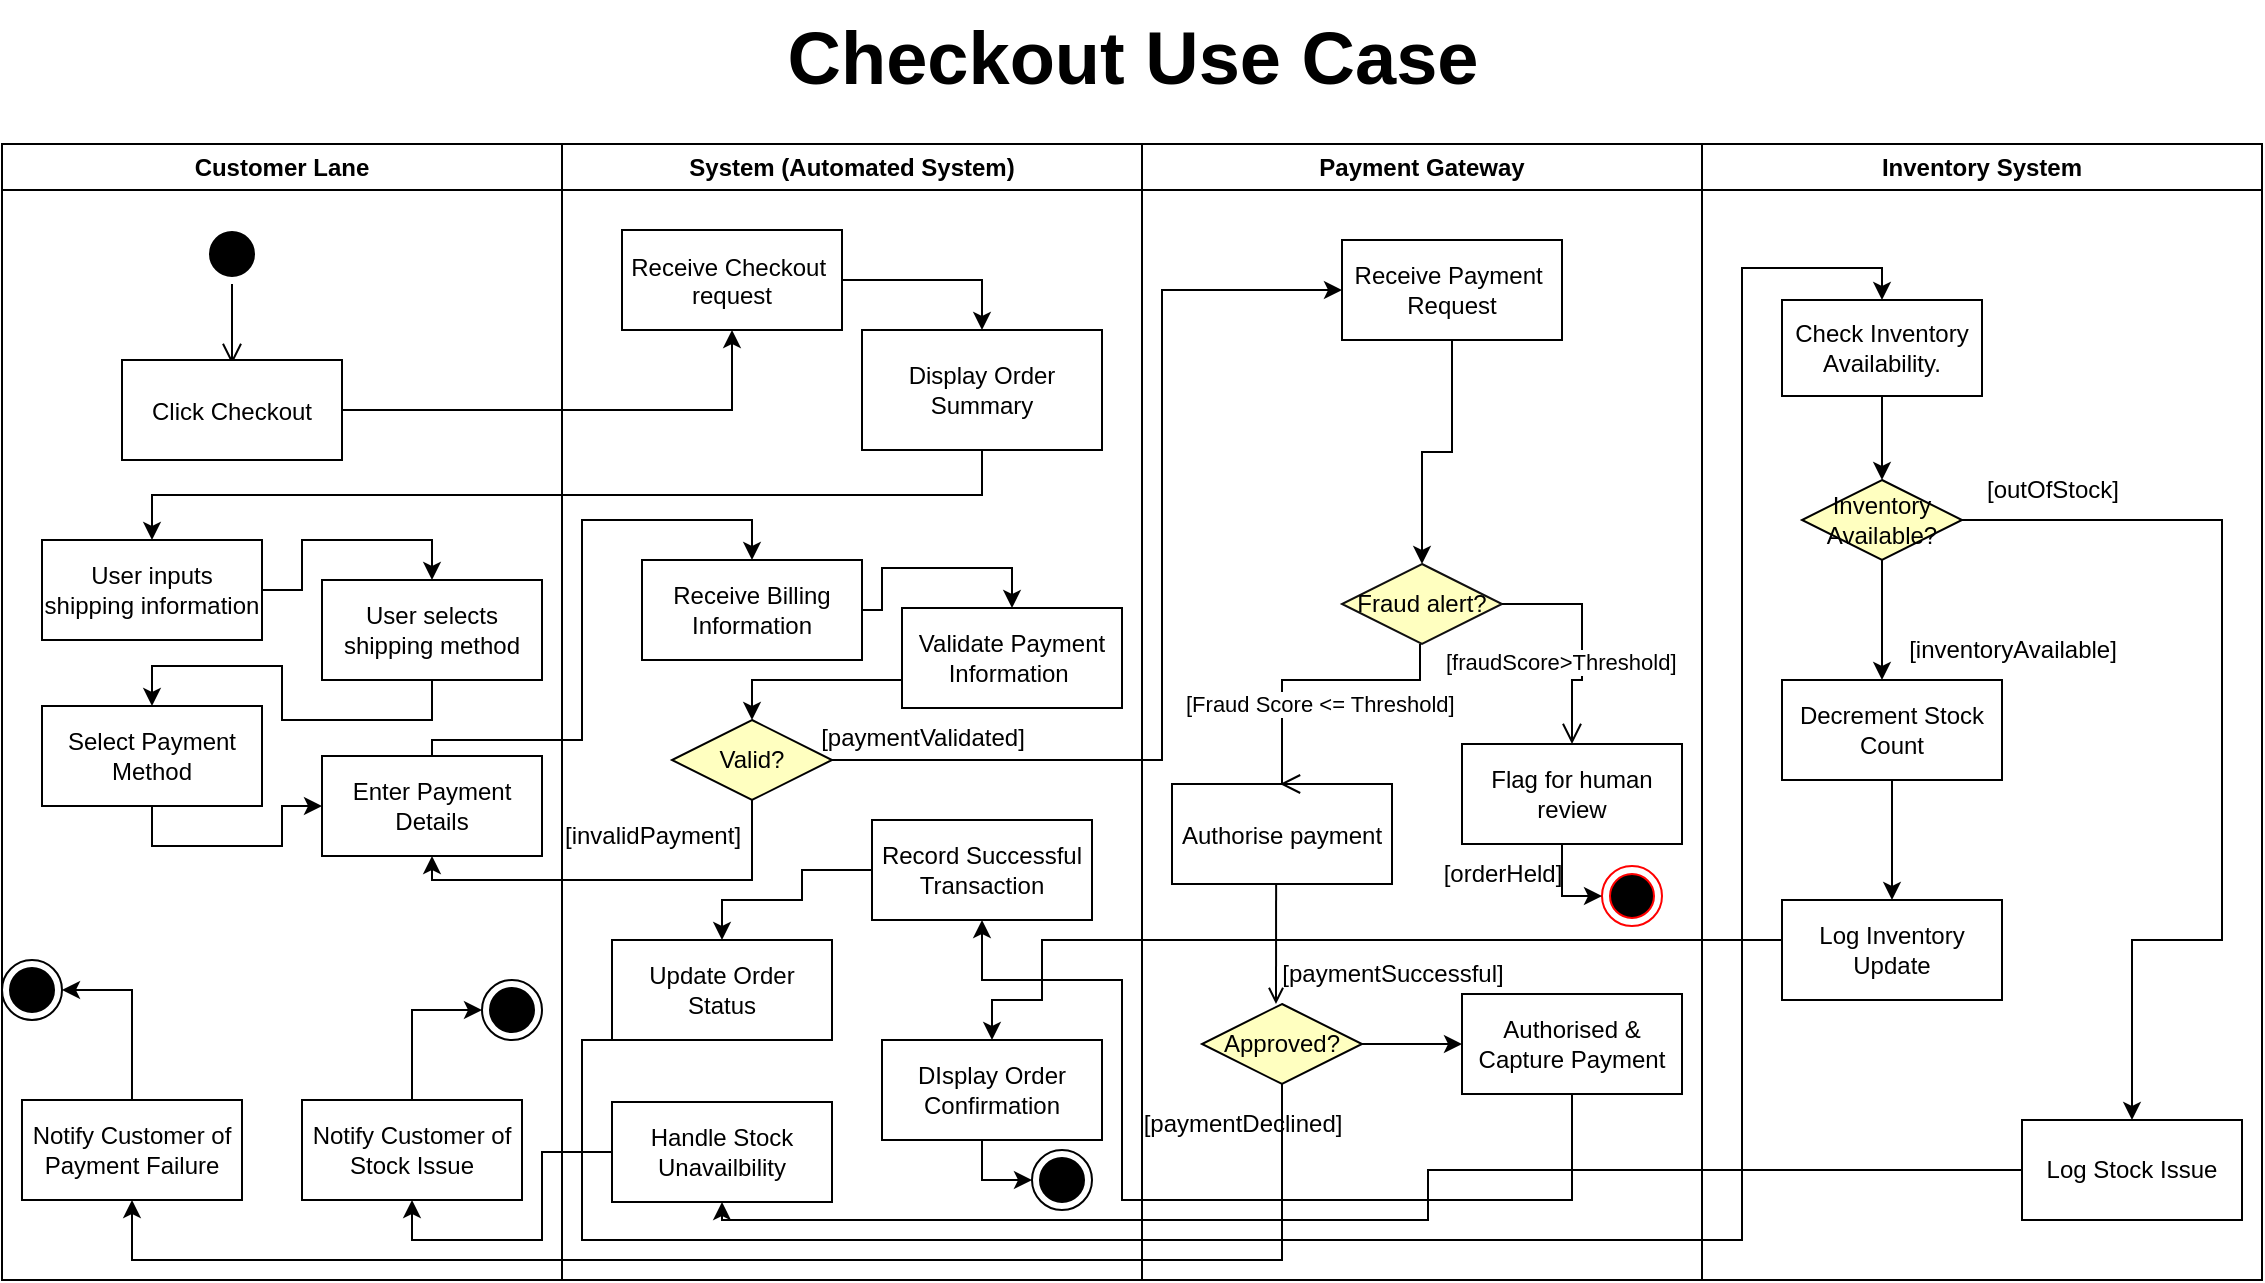 <mxfile version="27.0.3">
  <diagram name="Page-1" id="e7e014a7-5840-1c2e-5031-d8a46d1fe8dd">
    <mxGraphModel dx="757" dy="505" grid="1" gridSize="10" guides="1" tooltips="1" connect="1" arrows="1" fold="1" page="1" pageScale="1" pageWidth="1169" pageHeight="826" background="none" math="0" shadow="0">
      <root>
        <mxCell id="0" />
        <mxCell id="1" parent="0" />
        <mxCell id="2" value="Customer Lane" style="swimlane;whiteSpace=wrap" parent="1" vertex="1">
          <mxGeometry x="530" y="82" width="280" height="568" as="geometry" />
        </mxCell>
        <mxCell id="5" value="" style="ellipse;shape=startState;fillColor=#000000;strokeColor=#000000;" parent="2" vertex="1">
          <mxGeometry x="100" y="40" width="30" height="30" as="geometry" />
        </mxCell>
        <mxCell id="6" value="" style="edgeStyle=elbowEdgeStyle;elbow=horizontal;verticalAlign=bottom;endArrow=open;endSize=8;endFill=1;rounded=0" parent="2" source="5" edge="1">
          <mxGeometry x="100" y="40" as="geometry">
            <mxPoint x="115" y="110" as="targetPoint" />
          </mxGeometry>
        </mxCell>
        <mxCell id="8" value="Click Checkout" style="" parent="2" vertex="1">
          <mxGeometry x="60" y="108" width="110" height="50" as="geometry" />
        </mxCell>
        <mxCell id="v_kuO4fO8GXj2AwPMBaf-28" style="edgeStyle=orthogonalEdgeStyle;rounded=0;orthogonalLoop=1;jettySize=auto;html=1;exitX=1;exitY=0.5;exitDx=0;exitDy=0;entryX=0.5;entryY=0;entryDx=0;entryDy=0;" parent="2" source="v_kuO4fO8GXj2AwPMBaf-24" target="v_kuO4fO8GXj2AwPMBaf-27" edge="1">
          <mxGeometry relative="1" as="geometry" />
        </mxCell>
        <mxCell id="v_kuO4fO8GXj2AwPMBaf-24" value="User inputs shipping information" style="html=1;whiteSpace=wrap;" parent="2" vertex="1">
          <mxGeometry x="20" y="198" width="110" height="50" as="geometry" />
        </mxCell>
        <mxCell id="v_kuO4fO8GXj2AwPMBaf-30" style="edgeStyle=orthogonalEdgeStyle;rounded=0;orthogonalLoop=1;jettySize=auto;html=1;exitX=0.5;exitY=1;exitDx=0;exitDy=0;entryX=0.5;entryY=0;entryDx=0;entryDy=0;" parent="2" source="v_kuO4fO8GXj2AwPMBaf-27" target="v_kuO4fO8GXj2AwPMBaf-29" edge="1">
          <mxGeometry relative="1" as="geometry" />
        </mxCell>
        <mxCell id="v_kuO4fO8GXj2AwPMBaf-27" value="User selects shipping method" style="html=1;whiteSpace=wrap;" parent="2" vertex="1">
          <mxGeometry x="160" y="218" width="110" height="50" as="geometry" />
        </mxCell>
        <mxCell id="v_kuO4fO8GXj2AwPMBaf-34" style="edgeStyle=orthogonalEdgeStyle;rounded=0;orthogonalLoop=1;jettySize=auto;html=1;exitX=0.5;exitY=1;exitDx=0;exitDy=0;entryX=0;entryY=0.5;entryDx=0;entryDy=0;" parent="2" source="v_kuO4fO8GXj2AwPMBaf-29" target="v_kuO4fO8GXj2AwPMBaf-31" edge="1">
          <mxGeometry relative="1" as="geometry">
            <Array as="points">
              <mxPoint x="75" y="351" />
              <mxPoint x="140" y="351" />
              <mxPoint x="140" y="331" />
            </Array>
          </mxGeometry>
        </mxCell>
        <mxCell id="v_kuO4fO8GXj2AwPMBaf-29" value="Select Payment Method" style="html=1;whiteSpace=wrap;" parent="2" vertex="1">
          <mxGeometry x="20" y="281" width="110" height="50" as="geometry" />
        </mxCell>
        <mxCell id="v_kuO4fO8GXj2AwPMBaf-31" value="Enter Payment Details" style="html=1;whiteSpace=wrap;" parent="2" vertex="1">
          <mxGeometry x="160" y="306" width="110" height="50" as="geometry" />
        </mxCell>
        <mxCell id="5nKzo7GDHY4XBlp9TRnN-18" style="edgeStyle=orthogonalEdgeStyle;rounded=0;orthogonalLoop=1;jettySize=auto;html=1;exitX=0.5;exitY=0;exitDx=0;exitDy=0;entryX=1;entryY=0.5;entryDx=0;entryDy=0;" edge="1" parent="2" source="v_kuO4fO8GXj2AwPMBaf-70" target="v_kuO4fO8GXj2AwPMBaf-72">
          <mxGeometry relative="1" as="geometry" />
        </mxCell>
        <mxCell id="v_kuO4fO8GXj2AwPMBaf-70" value="Notify Customer of Payment Failure" style="html=1;whiteSpace=wrap;" parent="2" vertex="1">
          <mxGeometry x="9.997" y="478" width="110" height="50" as="geometry" />
        </mxCell>
        <mxCell id="v_kuO4fO8GXj2AwPMBaf-72" value="" style="ellipse;html=1;shape=endState;fillColor=#000000;strokeColor=light-dark(#000000, #ff9090);" parent="2" vertex="1">
          <mxGeometry y="408" width="30" height="30" as="geometry" />
        </mxCell>
        <mxCell id="5nKzo7GDHY4XBlp9TRnN-29" style="edgeStyle=orthogonalEdgeStyle;rounded=0;orthogonalLoop=1;jettySize=auto;html=1;exitX=0.5;exitY=0;exitDx=0;exitDy=0;entryX=0;entryY=0.5;entryDx=0;entryDy=0;" edge="1" parent="2" source="5nKzo7GDHY4XBlp9TRnN-26" target="5nKzo7GDHY4XBlp9TRnN-28">
          <mxGeometry relative="1" as="geometry" />
        </mxCell>
        <mxCell id="5nKzo7GDHY4XBlp9TRnN-26" value="Notify Customer of Stock Issue" style="html=1;whiteSpace=wrap;" vertex="1" parent="2">
          <mxGeometry x="150" y="478" width="110" height="50" as="geometry" />
        </mxCell>
        <mxCell id="5nKzo7GDHY4XBlp9TRnN-28" value="" style="ellipse;html=1;shape=endState;fillColor=#000000;strokeColor=#000000;" vertex="1" parent="2">
          <mxGeometry x="240" y="418" width="30" height="30" as="geometry" />
        </mxCell>
        <mxCell id="4" value="Inventory System" style="swimlane;whiteSpace=wrap" parent="1" vertex="1">
          <mxGeometry x="1380" y="82" width="280" height="568" as="geometry" />
        </mxCell>
        <mxCell id="5nKzo7GDHY4XBlp9TRnN-9" style="edgeStyle=orthogonalEdgeStyle;rounded=0;orthogonalLoop=1;jettySize=auto;html=1;exitX=0.5;exitY=1;exitDx=0;exitDy=0;" edge="1" parent="4" source="agEznNJqok29zz3Ys2b5-93">
          <mxGeometry relative="1" as="geometry">
            <mxPoint x="90" y="268" as="targetPoint" />
          </mxGeometry>
        </mxCell>
        <mxCell id="5nKzo7GDHY4XBlp9TRnN-23" style="edgeStyle=orthogonalEdgeStyle;rounded=0;orthogonalLoop=1;jettySize=auto;html=1;exitX=1;exitY=0.5;exitDx=0;exitDy=0;entryX=0.5;entryY=0;entryDx=0;entryDy=0;" edge="1" parent="4" source="agEznNJqok29zz3Ys2b5-93" target="5nKzo7GDHY4XBlp9TRnN-20">
          <mxGeometry relative="1" as="geometry">
            <Array as="points">
              <mxPoint x="260" y="188" />
              <mxPoint x="260" y="398" />
              <mxPoint x="215" y="398" />
            </Array>
          </mxGeometry>
        </mxCell>
        <mxCell id="agEznNJqok29zz3Ys2b5-93" value="Inventory Available?" style="rhombus;whiteSpace=wrap;html=1;fontColor=#000000;fillColor=#ffffc0;strokeColor=#000000;" parent="4" vertex="1">
          <mxGeometry x="50" y="168" width="80" height="40" as="geometry" />
        </mxCell>
        <mxCell id="5nKzo7GDHY4XBlp9TRnN-8" style="edgeStyle=orthogonalEdgeStyle;rounded=0;orthogonalLoop=1;jettySize=auto;html=1;exitX=0.5;exitY=1;exitDx=0;exitDy=0;entryX=0.5;entryY=0;entryDx=0;entryDy=0;" edge="1" parent="4" source="TJ3IEbZwwL7YNhWH420B-14" target="agEznNJqok29zz3Ys2b5-93">
          <mxGeometry relative="1" as="geometry" />
        </mxCell>
        <mxCell id="TJ3IEbZwwL7YNhWH420B-14" value="Check Inventory Availability." style="rounded=0;whiteSpace=wrap;html=1;" parent="4" vertex="1">
          <mxGeometry x="40" y="78" width="100" height="48" as="geometry" />
        </mxCell>
        <mxCell id="5nKzo7GDHY4XBlp9TRnN-10" value="[inventoryAvailable]" style="text;html=1;align=center;verticalAlign=middle;resizable=0;points=[];autosize=1;strokeColor=none;fillColor=none;" vertex="1" parent="4">
          <mxGeometry x="90" y="238" width="130" height="30" as="geometry" />
        </mxCell>
        <mxCell id="5nKzo7GDHY4XBlp9TRnN-12" value="[outOfStock]" style="text;html=1;align=center;verticalAlign=middle;resizable=0;points=[];autosize=1;strokeColor=none;fillColor=none;" vertex="1" parent="4">
          <mxGeometry x="130" y="158" width="90" height="30" as="geometry" />
        </mxCell>
        <mxCell id="5nKzo7GDHY4XBlp9TRnN-17" style="edgeStyle=orthogonalEdgeStyle;rounded=0;orthogonalLoop=1;jettySize=auto;html=1;exitX=0.5;exitY=1;exitDx=0;exitDy=0;entryX=0.5;entryY=0;entryDx=0;entryDy=0;" edge="1" parent="4" source="5nKzo7GDHY4XBlp9TRnN-14" target="5nKzo7GDHY4XBlp9TRnN-15">
          <mxGeometry relative="1" as="geometry" />
        </mxCell>
        <mxCell id="5nKzo7GDHY4XBlp9TRnN-14" value="Decrement Stock Count" style="html=1;whiteSpace=wrap;" vertex="1" parent="4">
          <mxGeometry x="40" y="268" width="110" height="50" as="geometry" />
        </mxCell>
        <mxCell id="5nKzo7GDHY4XBlp9TRnN-15" value="Log Inventory Update" style="html=1;whiteSpace=wrap;" vertex="1" parent="4">
          <mxGeometry x="40" y="378" width="110" height="50" as="geometry" />
        </mxCell>
        <mxCell id="5nKzo7GDHY4XBlp9TRnN-20" value="Log Stock Issue" style="html=1;whiteSpace=wrap;" vertex="1" parent="4">
          <mxGeometry x="160" y="488" width="110" height="50" as="geometry" />
        </mxCell>
        <mxCell id="ocmlmnkPLiXoLDkhKhnW-51" value="System (Automated System)" style="swimlane;whiteSpace=wrap;html=1;" parent="1" vertex="1">
          <mxGeometry x="810" y="82" width="290" height="568" as="geometry" />
        </mxCell>
        <mxCell id="ocmlmnkPLiXoLDkhKhnW-76" style="edgeStyle=orthogonalEdgeStyle;rounded=0;orthogonalLoop=1;jettySize=auto;html=1;exitX=1;exitY=0.5;exitDx=0;exitDy=0;entryX=0.5;entryY=0;entryDx=0;entryDy=0;" parent="ocmlmnkPLiXoLDkhKhnW-51" source="ocmlmnkPLiXoLDkhKhnW-58" target="ocmlmnkPLiXoLDkhKhnW-60" edge="1">
          <mxGeometry relative="1" as="geometry" />
        </mxCell>
        <mxCell id="ocmlmnkPLiXoLDkhKhnW-58" value="Receive Checkout &#xa;request" style="" parent="ocmlmnkPLiXoLDkhKhnW-51" vertex="1">
          <mxGeometry x="30" y="43" width="110" height="50" as="geometry" />
        </mxCell>
        <mxCell id="ocmlmnkPLiXoLDkhKhnW-60" value="Display Order Summary" style="whiteSpace=wrap;html=1;" parent="ocmlmnkPLiXoLDkhKhnW-51" vertex="1">
          <mxGeometry x="150" y="93" width="120" height="60" as="geometry" />
        </mxCell>
        <mxCell id="v_kuO4fO8GXj2AwPMBaf-36" style="edgeStyle=orthogonalEdgeStyle;rounded=0;orthogonalLoop=1;jettySize=auto;html=1;exitX=1;exitY=0.5;exitDx=0;exitDy=0;entryX=0.5;entryY=0;entryDx=0;entryDy=0;" parent="ocmlmnkPLiXoLDkhKhnW-51" source="agEznNJqok29zz3Ys2b5-73" target="v_kuO4fO8GXj2AwPMBaf-35" edge="1">
          <mxGeometry relative="1" as="geometry">
            <Array as="points">
              <mxPoint x="160" y="233" />
              <mxPoint x="160" y="212" />
              <mxPoint x="225" y="212" />
            </Array>
          </mxGeometry>
        </mxCell>
        <mxCell id="agEznNJqok29zz3Ys2b5-73" value="Receive Billing Information" style="html=1;whiteSpace=wrap;" parent="ocmlmnkPLiXoLDkhKhnW-51" vertex="1">
          <mxGeometry x="40" y="208" width="110" height="50" as="geometry" />
        </mxCell>
        <mxCell id="v_kuO4fO8GXj2AwPMBaf-40" style="edgeStyle=orthogonalEdgeStyle;rounded=0;orthogonalLoop=1;jettySize=auto;html=1;exitX=0;exitY=0.5;exitDx=0;exitDy=0;entryX=0.5;entryY=0;entryDx=0;entryDy=0;" parent="ocmlmnkPLiXoLDkhKhnW-51" source="v_kuO4fO8GXj2AwPMBaf-35" target="v_kuO4fO8GXj2AwPMBaf-37" edge="1">
          <mxGeometry relative="1" as="geometry">
            <Array as="points">
              <mxPoint x="170" y="268" />
              <mxPoint x="95" y="268" />
            </Array>
          </mxGeometry>
        </mxCell>
        <mxCell id="v_kuO4fO8GXj2AwPMBaf-35" value="Validate Payment Information&amp;nbsp;" style="html=1;whiteSpace=wrap;" parent="ocmlmnkPLiXoLDkhKhnW-51" vertex="1">
          <mxGeometry x="170" y="232" width="110" height="50" as="geometry" />
        </mxCell>
        <mxCell id="v_kuO4fO8GXj2AwPMBaf-37" value="Valid?" style="rhombus;whiteSpace=wrap;html=1;fontColor=#000000;fillColor=#ffffc0;strokeColor=#000000;" parent="ocmlmnkPLiXoLDkhKhnW-51" vertex="1">
          <mxGeometry x="55" y="288" width="80" height="40" as="geometry" />
        </mxCell>
        <mxCell id="v_kuO4fO8GXj2AwPMBaf-44" value="[paymentValidated]" style="text;html=1;align=center;verticalAlign=middle;resizable=0;points=[];autosize=1;strokeColor=none;fillColor=none;" parent="ocmlmnkPLiXoLDkhKhnW-51" vertex="1">
          <mxGeometry x="115" y="282" width="130" height="30" as="geometry" />
        </mxCell>
        <mxCell id="v_kuO4fO8GXj2AwPMBaf-46" value="[invalidPayment]" style="text;html=1;align=center;verticalAlign=middle;resizable=0;points=[];autosize=1;strokeColor=none;fillColor=none;" parent="ocmlmnkPLiXoLDkhKhnW-51" vertex="1">
          <mxGeometry x="-10" y="331" width="110" height="30" as="geometry" />
        </mxCell>
        <mxCell id="v_kuO4fO8GXj2AwPMBaf-56" style="edgeStyle=orthogonalEdgeStyle;rounded=0;orthogonalLoop=1;jettySize=auto;html=1;exitX=0;exitY=0.5;exitDx=0;exitDy=0;entryX=0.5;entryY=0;entryDx=0;entryDy=0;" parent="ocmlmnkPLiXoLDkhKhnW-51" source="v_kuO4fO8GXj2AwPMBaf-53" target="v_kuO4fO8GXj2AwPMBaf-55" edge="1">
          <mxGeometry relative="1" as="geometry">
            <Array as="points">
              <mxPoint x="120" y="363" />
              <mxPoint x="120" y="378" />
              <mxPoint x="80" y="378" />
            </Array>
          </mxGeometry>
        </mxCell>
        <mxCell id="v_kuO4fO8GXj2AwPMBaf-53" value="Record Successful Transaction" style="html=1;whiteSpace=wrap;" parent="ocmlmnkPLiXoLDkhKhnW-51" vertex="1">
          <mxGeometry x="155" y="338" width="110" height="50" as="geometry" />
        </mxCell>
        <mxCell id="v_kuO4fO8GXj2AwPMBaf-55" value="Update Order Status" style="html=1;whiteSpace=wrap;" parent="ocmlmnkPLiXoLDkhKhnW-51" vertex="1">
          <mxGeometry x="25" y="398" width="110" height="50" as="geometry" />
        </mxCell>
        <mxCell id="5nKzo7GDHY4XBlp9TRnN-31" style="edgeStyle=orthogonalEdgeStyle;rounded=0;orthogonalLoop=1;jettySize=auto;html=1;exitX=0.5;exitY=1;exitDx=0;exitDy=0;entryX=0;entryY=0.5;entryDx=0;entryDy=0;" edge="1" parent="ocmlmnkPLiXoLDkhKhnW-51" source="5nKzo7GDHY4XBlp9TRnN-19" target="5nKzo7GDHY4XBlp9TRnN-30">
          <mxGeometry relative="1" as="geometry">
            <Array as="points">
              <mxPoint x="210" y="498" />
              <mxPoint x="210" y="518" />
            </Array>
          </mxGeometry>
        </mxCell>
        <mxCell id="5nKzo7GDHY4XBlp9TRnN-19" value="DIsplay Order Confirmation" style="html=1;whiteSpace=wrap;" vertex="1" parent="ocmlmnkPLiXoLDkhKhnW-51">
          <mxGeometry x="160" y="448" width="110" height="50" as="geometry" />
        </mxCell>
        <mxCell id="5nKzo7GDHY4XBlp9TRnN-22" value="Handle Stock Unavailbility" style="html=1;whiteSpace=wrap;" vertex="1" parent="ocmlmnkPLiXoLDkhKhnW-51">
          <mxGeometry x="25" y="479" width="110" height="50" as="geometry" />
        </mxCell>
        <mxCell id="5nKzo7GDHY4XBlp9TRnN-30" value="" style="ellipse;html=1;shape=endState;fillColor=#000000;strokeColor=#000000;" vertex="1" parent="ocmlmnkPLiXoLDkhKhnW-51">
          <mxGeometry x="235" y="503" width="30" height="30" as="geometry" />
        </mxCell>
        <mxCell id="TGFcMOlXtu1Z5XWhOxLF-43" value="Payment Gateway" style="swimlane;whiteSpace=wrap" parent="1" vertex="1">
          <mxGeometry x="1100" y="82" width="280" height="568" as="geometry" />
        </mxCell>
        <mxCell id="TGFcMOlXtu1Z5XWhOxLF-44" value="Authorise payment" style="" parent="TGFcMOlXtu1Z5XWhOxLF-43" vertex="1">
          <mxGeometry x="15" y="320" width="110" height="50" as="geometry" />
        </mxCell>
        <mxCell id="TGFcMOlXtu1Z5XWhOxLF-48" value="" style="endArrow=open;endFill=1;rounded=0" parent="TGFcMOlXtu1Z5XWhOxLF-43" edge="1">
          <mxGeometry relative="1" as="geometry">
            <mxPoint x="67.056" y="370" as="sourcePoint" />
            <mxPoint x="67" y="430" as="targetPoint" />
          </mxGeometry>
        </mxCell>
        <mxCell id="TGFcMOlXtu1Z5XWhOxLF-58" style="edgeStyle=orthogonalEdgeStyle;rounded=0;orthogonalLoop=1;jettySize=auto;html=1;exitX=0.5;exitY=1;exitDx=0;exitDy=0;entryX=0.5;entryY=0;entryDx=0;entryDy=0;" parent="TGFcMOlXtu1Z5XWhOxLF-43" source="TGFcMOlXtu1Z5XWhOxLF-51" target="TGFcMOlXtu1Z5XWhOxLF-55" edge="1">
          <mxGeometry relative="1" as="geometry" />
        </mxCell>
        <mxCell id="TGFcMOlXtu1Z5XWhOxLF-51" value="Receive Payment&amp;nbsp;&lt;div&gt;Request&lt;/div&gt;" style="html=1;whiteSpace=wrap;" parent="TGFcMOlXtu1Z5XWhOxLF-43" vertex="1">
          <mxGeometry x="100" y="48" width="110" height="50" as="geometry" />
        </mxCell>
        <mxCell id="TGFcMOlXtu1Z5XWhOxLF-55" value="Fraud alert?" style="rhombus;whiteSpace=wrap;html=1;fontColor=#000000;fillColor=#ffffc0;strokeColor=light-dark(#100f0f, #ff9090);" parent="TGFcMOlXtu1Z5XWhOxLF-43" vertex="1">
          <mxGeometry x="100" y="210" width="80" height="40" as="geometry" />
        </mxCell>
        <mxCell id="TGFcMOlXtu1Z5XWhOxLF-56" value="[fraudScore&amp;gt;Threshold]" style="edgeStyle=orthogonalEdgeStyle;html=1;align=left;verticalAlign=bottom;endArrow=open;endSize=8;rounded=0;entryX=0.5;entryY=0;entryDx=0;entryDy=0;" parent="TGFcMOlXtu1Z5XWhOxLF-43" source="TGFcMOlXtu1Z5XWhOxLF-55" target="TGFcMOlXtu1Z5XWhOxLF-59" edge="1">
          <mxGeometry x="-1" y="-48" relative="1" as="geometry">
            <mxPoint x="210" y="288" as="targetPoint" />
            <Array as="points">
              <mxPoint x="220" y="230" />
              <mxPoint x="220" y="268" />
              <mxPoint x="215" y="268" />
            </Array>
            <mxPoint x="-30" y="-10" as="offset" />
          </mxGeometry>
        </mxCell>
        <mxCell id="TGFcMOlXtu1Z5XWhOxLF-57" value="&lt;span&gt;[Fraud Score &amp;lt;= Threshold]&lt;/span&gt;" style="edgeStyle=orthogonalEdgeStyle;html=1;align=left;verticalAlign=top;endArrow=open;endSize=8;rounded=0;entryX=0.5;entryY=0;entryDx=0;entryDy=0;" parent="TGFcMOlXtu1Z5XWhOxLF-43" edge="1">
          <mxGeometry x="0.243" y="-50" relative="1" as="geometry">
            <mxPoint x="69" y="320" as="targetPoint" />
            <mxPoint x="139.0" y="250.0" as="sourcePoint" />
            <Array as="points">
              <mxPoint x="139" y="268" />
              <mxPoint x="70" y="268" />
              <mxPoint x="70" y="320" />
            </Array>
            <mxPoint y="-1" as="offset" />
          </mxGeometry>
        </mxCell>
        <mxCell id="TGFcMOlXtu1Z5XWhOxLF-59" value="Flag for human review" style="html=1;whiteSpace=wrap;" parent="TGFcMOlXtu1Z5XWhOxLF-43" vertex="1">
          <mxGeometry x="160" y="300" width="110" height="50" as="geometry" />
        </mxCell>
        <mxCell id="TGFcMOlXtu1Z5XWhOxLF-62" value="Approved?" style="rhombus;whiteSpace=wrap;html=1;fontColor=#000000;fillColor=#ffffc0;strokeColor=#000000;" parent="TGFcMOlXtu1Z5XWhOxLF-43" vertex="1">
          <mxGeometry x="30" y="430" width="80" height="40" as="geometry" />
        </mxCell>
        <mxCell id="v_kuO4fO8GXj2AwPMBaf-51" value="[paymentSuccessful]" style="text;html=1;align=center;verticalAlign=middle;resizable=0;points=[];autosize=1;strokeColor=none;fillColor=none;" parent="TGFcMOlXtu1Z5XWhOxLF-43" vertex="1">
          <mxGeometry x="60" y="400" width="130" height="30" as="geometry" />
        </mxCell>
        <mxCell id="v_kuO4fO8GXj2AwPMBaf-52" value="Authorised &amp;amp; Capture Payment" style="html=1;whiteSpace=wrap;" parent="TGFcMOlXtu1Z5XWhOxLF-43" vertex="1">
          <mxGeometry x="160" y="425.003" width="110" height="50" as="geometry" />
        </mxCell>
        <mxCell id="v_kuO4fO8GXj2AwPMBaf-50" style="edgeStyle=orthogonalEdgeStyle;rounded=0;orthogonalLoop=1;jettySize=auto;html=1;exitX=1;exitY=0.5;exitDx=0;exitDy=0;" parent="TGFcMOlXtu1Z5XWhOxLF-43" source="TGFcMOlXtu1Z5XWhOxLF-62" target="v_kuO4fO8GXj2AwPMBaf-52" edge="1">
          <mxGeometry relative="1" as="geometry">
            <mxPoint x="170" y="450.333" as="targetPoint" />
          </mxGeometry>
        </mxCell>
        <mxCell id="v_kuO4fO8GXj2AwPMBaf-74" value="[paymentDeclined]" style="text;html=1;align=center;verticalAlign=middle;resizable=0;points=[];autosize=1;strokeColor=none;fillColor=none;" parent="TGFcMOlXtu1Z5XWhOxLF-43" vertex="1">
          <mxGeometry x="-10" y="475" width="120" height="30" as="geometry" />
        </mxCell>
        <mxCell id="5nKzo7GDHY4XBlp9TRnN-39" value="[orderHeld]" style="text;html=1;align=center;verticalAlign=middle;resizable=0;points=[];autosize=1;strokeColor=none;fillColor=none;" vertex="1" parent="TGFcMOlXtu1Z5XWhOxLF-43">
          <mxGeometry x="140" y="350" width="80" height="30" as="geometry" />
        </mxCell>
        <mxCell id="agEznNJqok29zz3Ys2b5-47" value="Checkout Use Case" style="text;html=1;align=center;verticalAlign=middle;resizable=0;points=[];autosize=1;strokeColor=none;fillColor=none;fontSize=37;fontStyle=1" parent="1" vertex="1">
          <mxGeometry x="920" y="10" width="350" height="60" as="geometry" />
        </mxCell>
        <mxCell id="v_kuO4fO8GXj2AwPMBaf-12" style="edgeStyle=orthogonalEdgeStyle;rounded=0;orthogonalLoop=1;jettySize=auto;html=1;exitX=1;exitY=0.5;exitDx=0;exitDy=0;entryX=0.5;entryY=1;entryDx=0;entryDy=0;" parent="1" source="8" target="ocmlmnkPLiXoLDkhKhnW-58" edge="1">
          <mxGeometry relative="1" as="geometry" />
        </mxCell>
        <mxCell id="v_kuO4fO8GXj2AwPMBaf-25" style="edgeStyle=orthogonalEdgeStyle;rounded=0;orthogonalLoop=1;jettySize=auto;html=1;exitX=0.5;exitY=1;exitDx=0;exitDy=0;entryX=0.5;entryY=0;entryDx=0;entryDy=0;" parent="1" source="ocmlmnkPLiXoLDkhKhnW-60" target="v_kuO4fO8GXj2AwPMBaf-24" edge="1">
          <mxGeometry relative="1" as="geometry" />
        </mxCell>
        <mxCell id="v_kuO4fO8GXj2AwPMBaf-32" style="edgeStyle=orthogonalEdgeStyle;rounded=0;orthogonalLoop=1;jettySize=auto;html=1;exitX=0.5;exitY=0;exitDx=0;exitDy=0;entryX=0.5;entryY=0;entryDx=0;entryDy=0;" parent="1" source="v_kuO4fO8GXj2AwPMBaf-31" target="agEznNJqok29zz3Ys2b5-73" edge="1">
          <mxGeometry relative="1" as="geometry">
            <Array as="points">
              <mxPoint x="745" y="380" />
              <mxPoint x="820" y="380" />
              <mxPoint x="820" y="270" />
              <mxPoint x="905" y="270" />
            </Array>
          </mxGeometry>
        </mxCell>
        <mxCell id="v_kuO4fO8GXj2AwPMBaf-43" style="edgeStyle=orthogonalEdgeStyle;rounded=0;orthogonalLoop=1;jettySize=auto;html=1;exitX=1;exitY=0.5;exitDx=0;exitDy=0;entryX=0;entryY=0.5;entryDx=0;entryDy=0;" parent="1" source="v_kuO4fO8GXj2AwPMBaf-37" target="TGFcMOlXtu1Z5XWhOxLF-51" edge="1">
          <mxGeometry relative="1" as="geometry">
            <Array as="points">
              <mxPoint x="1110" y="390" />
              <mxPoint x="1110" y="155" />
            </Array>
          </mxGeometry>
        </mxCell>
        <mxCell id="v_kuO4fO8GXj2AwPMBaf-54" style="edgeStyle=orthogonalEdgeStyle;rounded=0;orthogonalLoop=1;jettySize=auto;html=1;exitX=0.5;exitY=1;exitDx=0;exitDy=0;entryX=0.5;entryY=1;entryDx=0;entryDy=0;" parent="1" source="v_kuO4fO8GXj2AwPMBaf-52" target="v_kuO4fO8GXj2AwPMBaf-53" edge="1">
          <mxGeometry relative="1" as="geometry">
            <Array as="points">
              <mxPoint x="1315" y="610" />
              <mxPoint x="1090" y="610" />
              <mxPoint x="1090" y="500" />
              <mxPoint x="1020" y="500" />
            </Array>
          </mxGeometry>
        </mxCell>
        <mxCell id="v_kuO4fO8GXj2AwPMBaf-67" style="edgeStyle=orthogonalEdgeStyle;rounded=0;orthogonalLoop=1;jettySize=auto;html=1;exitX=0.5;exitY=1;exitDx=0;exitDy=0;entryX=0.5;entryY=1;entryDx=0;entryDy=0;" parent="1" source="v_kuO4fO8GXj2AwPMBaf-37" target="v_kuO4fO8GXj2AwPMBaf-31" edge="1">
          <mxGeometry relative="1" as="geometry">
            <Array as="points">
              <mxPoint x="905" y="450" />
              <mxPoint x="745" y="450" />
            </Array>
          </mxGeometry>
        </mxCell>
        <mxCell id="v_kuO4fO8GXj2AwPMBaf-71" style="edgeStyle=orthogonalEdgeStyle;rounded=0;orthogonalLoop=1;jettySize=auto;html=1;exitX=0.5;exitY=1;exitDx=0;exitDy=0;entryX=0.5;entryY=1;entryDx=0;entryDy=0;" parent="1" source="TGFcMOlXtu1Z5XWhOxLF-62" target="v_kuO4fO8GXj2AwPMBaf-70" edge="1">
          <mxGeometry relative="1" as="geometry">
            <Array as="points">
              <mxPoint x="1170" y="640" />
              <mxPoint x="595" y="640" />
            </Array>
          </mxGeometry>
        </mxCell>
        <mxCell id="Sohyo5sjarUhGZH44Epi-8" style="edgeStyle=orthogonalEdgeStyle;rounded=0;orthogonalLoop=1;jettySize=auto;html=1;exitX=0.5;exitY=1;exitDx=0;exitDy=0;entryX=0.5;entryY=0;entryDx=0;entryDy=0;" parent="1" source="v_kuO4fO8GXj2AwPMBaf-55" target="TJ3IEbZwwL7YNhWH420B-14" edge="1">
          <mxGeometry relative="1" as="geometry">
            <Array as="points">
              <mxPoint x="820" y="530" />
              <mxPoint x="820" y="630" />
              <mxPoint x="1400" y="630" />
              <mxPoint x="1400" y="144" />
              <mxPoint x="1470" y="144" />
            </Array>
            <mxPoint x="1519.6" y="163.67" as="targetPoint" />
          </mxGeometry>
        </mxCell>
        <mxCell id="5nKzo7GDHY4XBlp9TRnN-25" style="edgeStyle=orthogonalEdgeStyle;rounded=0;orthogonalLoop=1;jettySize=auto;html=1;exitX=0;exitY=0.5;exitDx=0;exitDy=0;entryX=0.5;entryY=1;entryDx=0;entryDy=0;" edge="1" parent="1" source="5nKzo7GDHY4XBlp9TRnN-20" target="5nKzo7GDHY4XBlp9TRnN-22">
          <mxGeometry relative="1" as="geometry">
            <Array as="points">
              <mxPoint x="1243" y="595" />
              <mxPoint x="1243" y="620" />
              <mxPoint x="890" y="620" />
            </Array>
          </mxGeometry>
        </mxCell>
        <mxCell id="5nKzo7GDHY4XBlp9TRnN-27" style="edgeStyle=orthogonalEdgeStyle;rounded=0;orthogonalLoop=1;jettySize=auto;html=1;exitX=0;exitY=0.5;exitDx=0;exitDy=0;entryX=0.5;entryY=1;entryDx=0;entryDy=0;" edge="1" parent="1" source="5nKzo7GDHY4XBlp9TRnN-22" target="5nKzo7GDHY4XBlp9TRnN-26">
          <mxGeometry relative="1" as="geometry">
            <Array as="points">
              <mxPoint x="800" y="586" />
              <mxPoint x="800" y="630" />
              <mxPoint x="735" y="630" />
            </Array>
          </mxGeometry>
        </mxCell>
        <mxCell id="5nKzo7GDHY4XBlp9TRnN-33" value="" style="ellipse;html=1;shape=endState;fillColor=#000000;strokeColor=#ff0000;" vertex="1" parent="1">
          <mxGeometry x="1330" y="443" width="30" height="30" as="geometry" />
        </mxCell>
        <mxCell id="5nKzo7GDHY4XBlp9TRnN-36" style="edgeStyle=orthogonalEdgeStyle;rounded=0;orthogonalLoop=1;jettySize=auto;html=1;exitX=0;exitY=0.5;exitDx=0;exitDy=0;entryX=0.5;entryY=0;entryDx=0;entryDy=0;" edge="1" parent="1" source="5nKzo7GDHY4XBlp9TRnN-15" target="5nKzo7GDHY4XBlp9TRnN-19">
          <mxGeometry relative="1" as="geometry">
            <Array as="points">
              <mxPoint x="1420" y="480" />
              <mxPoint x="1050" y="480" />
              <mxPoint x="1050" y="510" />
              <mxPoint x="1025" y="510" />
            </Array>
          </mxGeometry>
        </mxCell>
        <mxCell id="5nKzo7GDHY4XBlp9TRnN-38" style="edgeStyle=orthogonalEdgeStyle;rounded=0;orthogonalLoop=1;jettySize=auto;html=1;exitX=0.5;exitY=1;exitDx=0;exitDy=0;entryX=0;entryY=0.5;entryDx=0;entryDy=0;" edge="1" parent="1" source="TGFcMOlXtu1Z5XWhOxLF-59" target="5nKzo7GDHY4XBlp9TRnN-33">
          <mxGeometry relative="1" as="geometry">
            <Array as="points">
              <mxPoint x="1310" y="432" />
              <mxPoint x="1310" y="458" />
            </Array>
          </mxGeometry>
        </mxCell>
      </root>
    </mxGraphModel>
  </diagram>
</mxfile>
